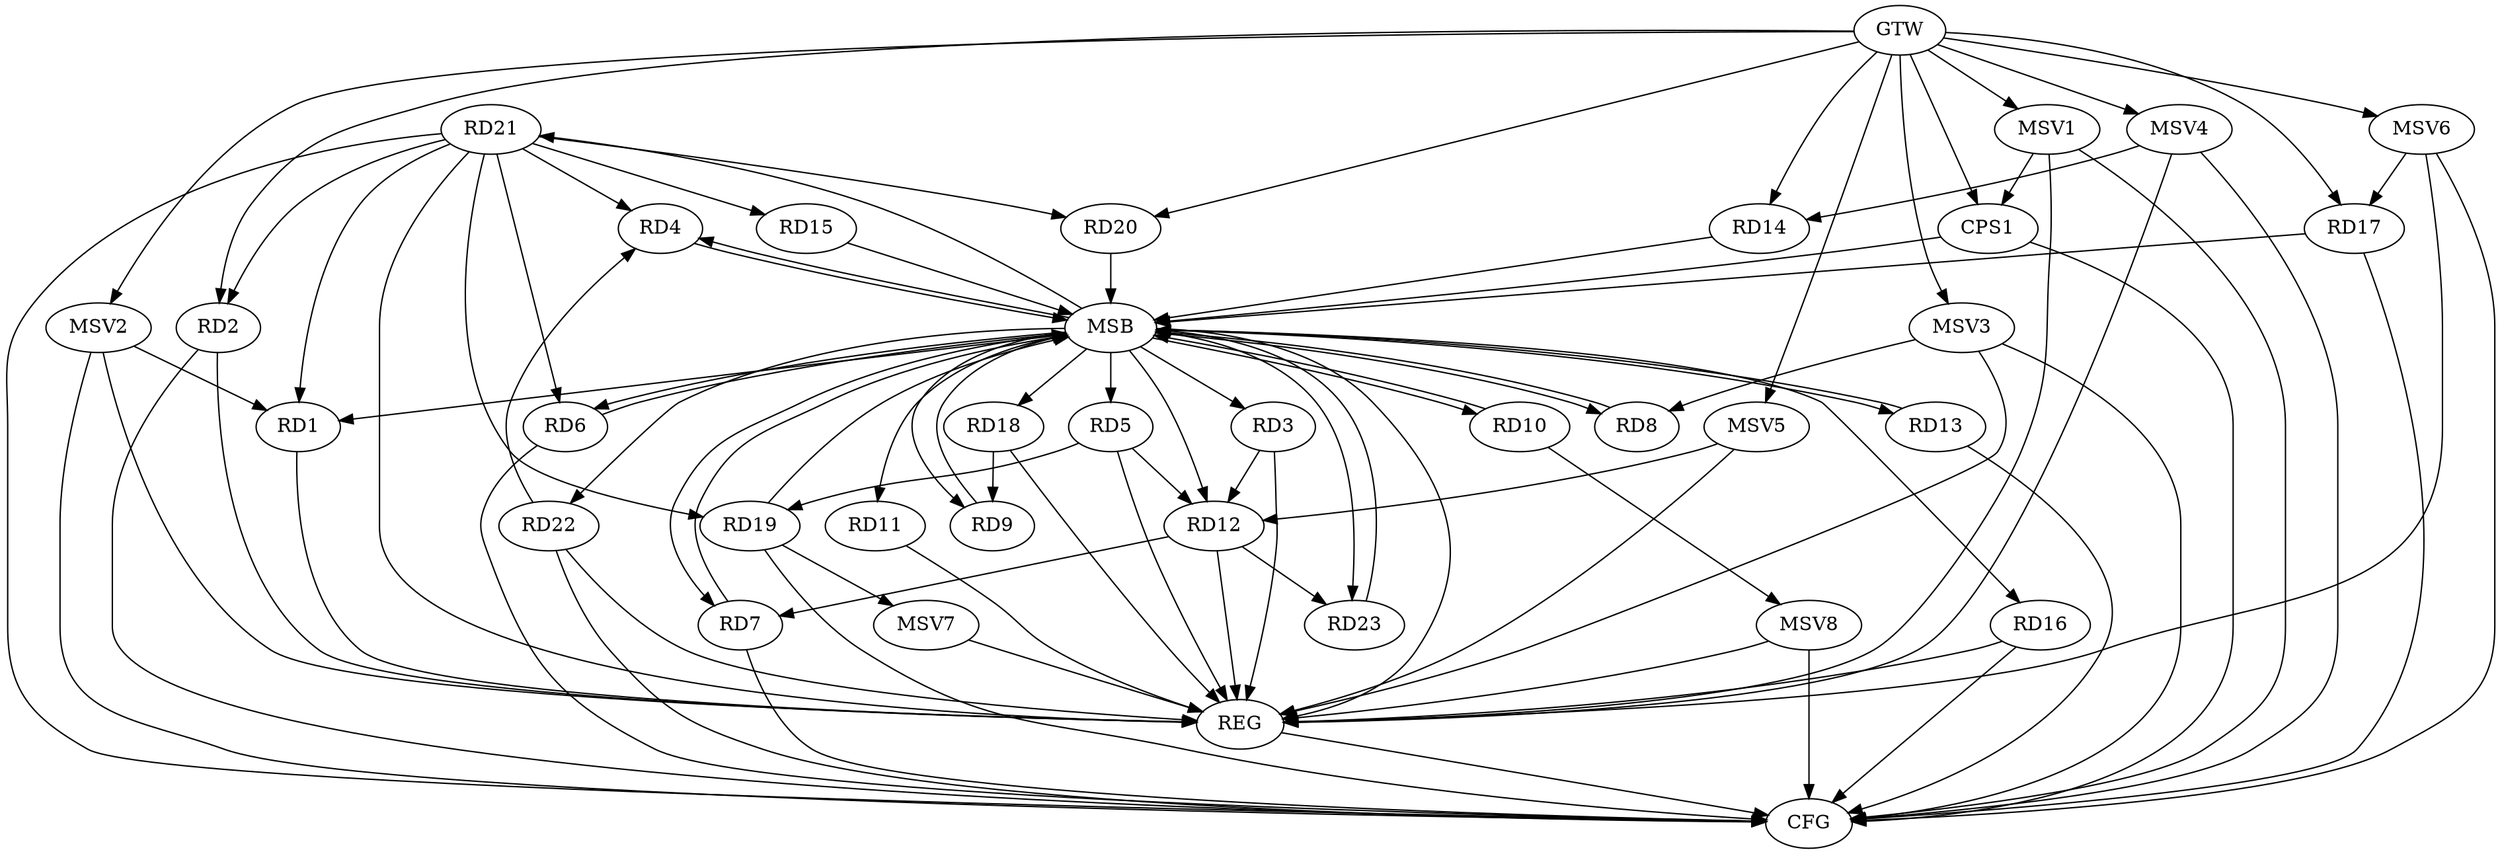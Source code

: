 strict digraph G {
  RD1 [ label="RD1" ];
  RD2 [ label="RD2" ];
  RD3 [ label="RD3" ];
  RD4 [ label="RD4" ];
  RD5 [ label="RD5" ];
  RD6 [ label="RD6" ];
  RD7 [ label="RD7" ];
  RD8 [ label="RD8" ];
  RD9 [ label="RD9" ];
  RD10 [ label="RD10" ];
  RD11 [ label="RD11" ];
  RD12 [ label="RD12" ];
  RD13 [ label="RD13" ];
  RD14 [ label="RD14" ];
  RD15 [ label="RD15" ];
  RD16 [ label="RD16" ];
  RD17 [ label="RD17" ];
  RD18 [ label="RD18" ];
  RD19 [ label="RD19" ];
  RD20 [ label="RD20" ];
  RD21 [ label="RD21" ];
  RD22 [ label="RD22" ];
  RD23 [ label="RD23" ];
  CPS1 [ label="CPS1" ];
  GTW [ label="GTW" ];
  REG [ label="REG" ];
  MSB [ label="MSB" ];
  CFG [ label="CFG" ];
  MSV1 [ label="MSV1" ];
  MSV2 [ label="MSV2" ];
  MSV3 [ label="MSV3" ];
  MSV4 [ label="MSV4" ];
  MSV5 [ label="MSV5" ];
  MSV6 [ label="MSV6" ];
  MSV7 [ label="MSV7" ];
  MSV8 [ label="MSV8" ];
  RD3 -> RD12;
  RD21 -> RD4;
  RD22 -> RD4;
  RD5 -> RD12;
  RD5 -> RD19;
  RD21 -> RD6;
  RD12 -> RD7;
  RD18 -> RD9;
  RD12 -> RD23;
  RD21 -> RD15;
  RD21 -> RD19;
  GTW -> RD2;
  GTW -> RD14;
  GTW -> RD17;
  GTW -> RD20;
  GTW -> CPS1;
  RD1 -> REG;
  RD2 -> REG;
  RD3 -> REG;
  RD5 -> REG;
  RD11 -> REG;
  RD12 -> REG;
  RD16 -> REG;
  RD18 -> REG;
  RD21 -> REG;
  RD22 -> REG;
  RD4 -> MSB;
  MSB -> RD5;
  MSB -> RD6;
  MSB -> RD21;
  MSB -> RD22;
  MSB -> REG;
  RD6 -> MSB;
  RD7 -> MSB;
  MSB -> RD9;
  RD8 -> MSB;
  RD9 -> MSB;
  RD10 -> MSB;
  MSB -> RD1;
  RD13 -> MSB;
  MSB -> RD7;
  MSB -> RD11;
  MSB -> RD16;
  MSB -> RD23;
  RD14 -> MSB;
  MSB -> RD3;
  MSB -> RD4;
  MSB -> RD8;
  MSB -> RD18;
  RD15 -> MSB;
  MSB -> RD13;
  RD17 -> MSB;
  MSB -> RD12;
  RD19 -> MSB;
  RD20 -> MSB;
  RD23 -> MSB;
  MSB -> RD10;
  CPS1 -> MSB;
  CPS1 -> CFG;
  RD19 -> CFG;
  RD6 -> CFG;
  RD7 -> CFG;
  RD13 -> CFG;
  RD16 -> CFG;
  RD2 -> CFG;
  RD22 -> CFG;
  RD17 -> CFG;
  REG -> CFG;
  RD21 -> CFG;
  RD21 -> RD2;
  RD21 -> RD20;
  RD21 -> RD1;
  MSV1 -> CPS1;
  GTW -> MSV1;
  MSV1 -> REG;
  MSV1 -> CFG;
  MSV2 -> RD1;
  GTW -> MSV2;
  MSV2 -> REG;
  MSV2 -> CFG;
  MSV3 -> RD8;
  GTW -> MSV3;
  MSV3 -> REG;
  MSV3 -> CFG;
  MSV4 -> RD14;
  GTW -> MSV4;
  MSV4 -> REG;
  MSV4 -> CFG;
  MSV5 -> RD12;
  GTW -> MSV5;
  MSV5 -> REG;
  MSV6 -> RD17;
  GTW -> MSV6;
  MSV6 -> REG;
  MSV6 -> CFG;
  RD19 -> MSV7;
  MSV7 -> REG;
  RD10 -> MSV8;
  MSV8 -> REG;
  MSV8 -> CFG;
}
